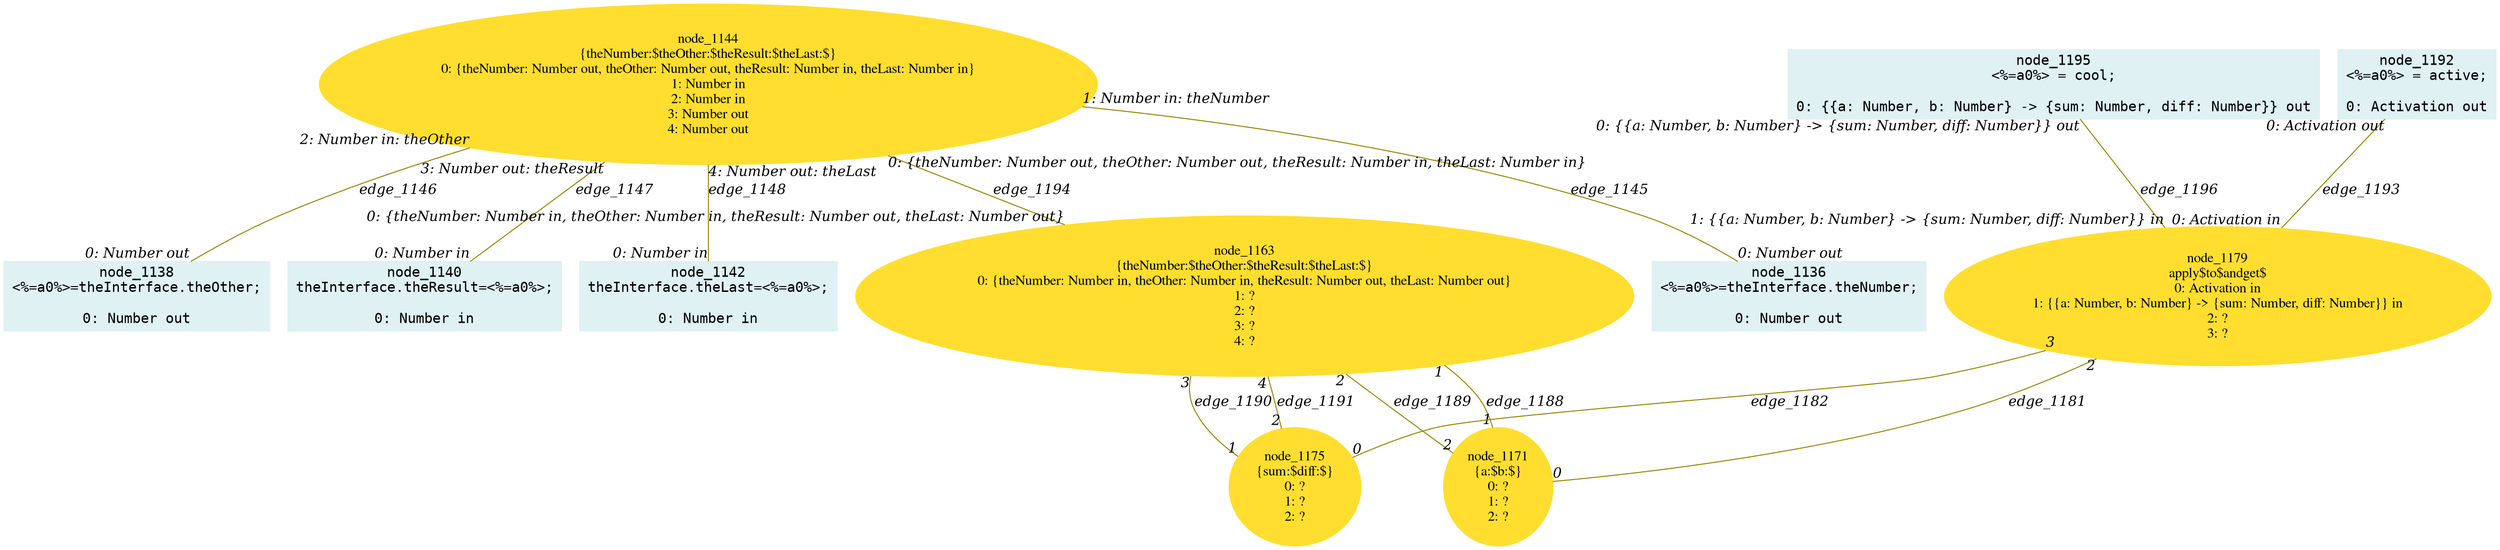 digraph g{node_1136 [shape="box", style="filled", color="#dff1f2", fontname="Courier", label="node_1136
<%=a0%>=theInterface.theNumber;

0: Number out" ]
node_1138 [shape="box", style="filled", color="#dff1f2", fontname="Courier", label="node_1138
<%=a0%>=theInterface.theOther;

0: Number out" ]
node_1140 [shape="box", style="filled", color="#dff1f2", fontname="Courier", label="node_1140
theInterface.theResult=<%=a0%>;

0: Number in" ]
node_1142 [shape="box", style="filled", color="#dff1f2", fontname="Courier", label="node_1142
theInterface.theLast=<%=a0%>;

0: Number in" ]
node_1144 [shape="ellipse", style="filled", color="#ffde2f", fontname="Times", label="node_1144
{theNumber:$theOther:$theResult:$theLast:$}
0: {theNumber: Number out, theOther: Number out, theResult: Number in, theLast: Number in}
1: Number in
2: Number in
3: Number out
4: Number out" ]
node_1163 [shape="ellipse", style="filled", color="#ffde2f", fontname="Times", label="node_1163
{theNumber:$theOther:$theResult:$theLast:$}
0: {theNumber: Number in, theOther: Number in, theResult: Number out, theLast: Number out}
1: ?
2: ?
3: ?
4: ?" ]
node_1171 [shape="ellipse", style="filled", color="#ffde2f", fontname="Times", label="node_1171
{a:$b:$}
0: ?
1: ?
2: ?" ]
node_1175 [shape="ellipse", style="filled", color="#ffde2f", fontname="Times", label="node_1175
{sum:$diff:$}
0: ?
1: ?
2: ?" ]
node_1179 [shape="ellipse", style="filled", color="#ffde2f", fontname="Times", label="node_1179
apply$to$andget$
0: Activation in
1: {{a: Number, b: Number} -> {sum: Number, diff: Number}} in
2: ?
3: ?" ]
node_1192 [shape="box", style="filled", color="#dff1f2", fontname="Courier", label="node_1192
<%=a0%> = active;

0: Activation out" ]
node_1195 [shape="box", style="filled", color="#dff1f2", fontname="Courier", label="node_1195
<%=a0%> = cool;

0: {{a: Number, b: Number} -> {sum: Number, diff: Number}} out" ]
node_1144 -> node_1136 [dir=none, arrowHead=none, fontname="Times-Italic", arrowsize=1, color="#9d8400", label="edge_1145",  headlabel="0: Number out", taillabel="1: Number in: theNumber" ]
node_1144 -> node_1138 [dir=none, arrowHead=none, fontname="Times-Italic", arrowsize=1, color="#9d8400", label="edge_1146",  headlabel="0: Number out", taillabel="2: Number in: theOther" ]
node_1144 -> node_1140 [dir=none, arrowHead=none, fontname="Times-Italic", arrowsize=1, color="#9d8400", label="edge_1147",  headlabel="0: Number in", taillabel="3: Number out: theResult" ]
node_1144 -> node_1142 [dir=none, arrowHead=none, fontname="Times-Italic", arrowsize=1, color="#9d8400", label="edge_1148",  headlabel="0: Number in", taillabel="4: Number out: theLast" ]
node_1179 -> node_1171 [dir=none, arrowHead=none, fontname="Times-Italic", arrowsize=1, color="#9d8400", label="edge_1181",  headlabel="0", taillabel="2" ]
node_1179 -> node_1175 [dir=none, arrowHead=none, fontname="Times-Italic", arrowsize=1, color="#9d8400", label="edge_1182",  headlabel="0", taillabel="3" ]
node_1163 -> node_1171 [dir=none, arrowHead=none, fontname="Times-Italic", arrowsize=1, color="#9d8400", label="edge_1188",  headlabel="1", taillabel="1" ]
node_1163 -> node_1171 [dir=none, arrowHead=none, fontname="Times-Italic", arrowsize=1, color="#9d8400", label="edge_1189",  headlabel="2", taillabel="2" ]
node_1163 -> node_1175 [dir=none, arrowHead=none, fontname="Times-Italic", arrowsize=1, color="#9d8400", label="edge_1190",  headlabel="1", taillabel="3" ]
node_1163 -> node_1175 [dir=none, arrowHead=none, fontname="Times-Italic", arrowsize=1, color="#9d8400", label="edge_1191",  headlabel="2", taillabel="4" ]
node_1192 -> node_1179 [dir=none, arrowHead=none, fontname="Times-Italic", arrowsize=1, color="#9d8400", label="edge_1193",  headlabel="0: Activation in", taillabel="0: Activation out" ]
node_1144 -> node_1163 [dir=none, arrowHead=none, fontname="Times-Italic", arrowsize=1, color="#9d8400", label="edge_1194",  headlabel="0: {theNumber: Number in, theOther: Number in, theResult: Number out, theLast: Number out}", taillabel="0: {theNumber: Number out, theOther: Number out, theResult: Number in, theLast: Number in}" ]
node_1195 -> node_1179 [dir=none, arrowHead=none, fontname="Times-Italic", arrowsize=1, color="#9d8400", label="edge_1196",  headlabel="1: {{a: Number, b: Number} -> {sum: Number, diff: Number}} in", taillabel="0: {{a: Number, b: Number} -> {sum: Number, diff: Number}} out" ]
}